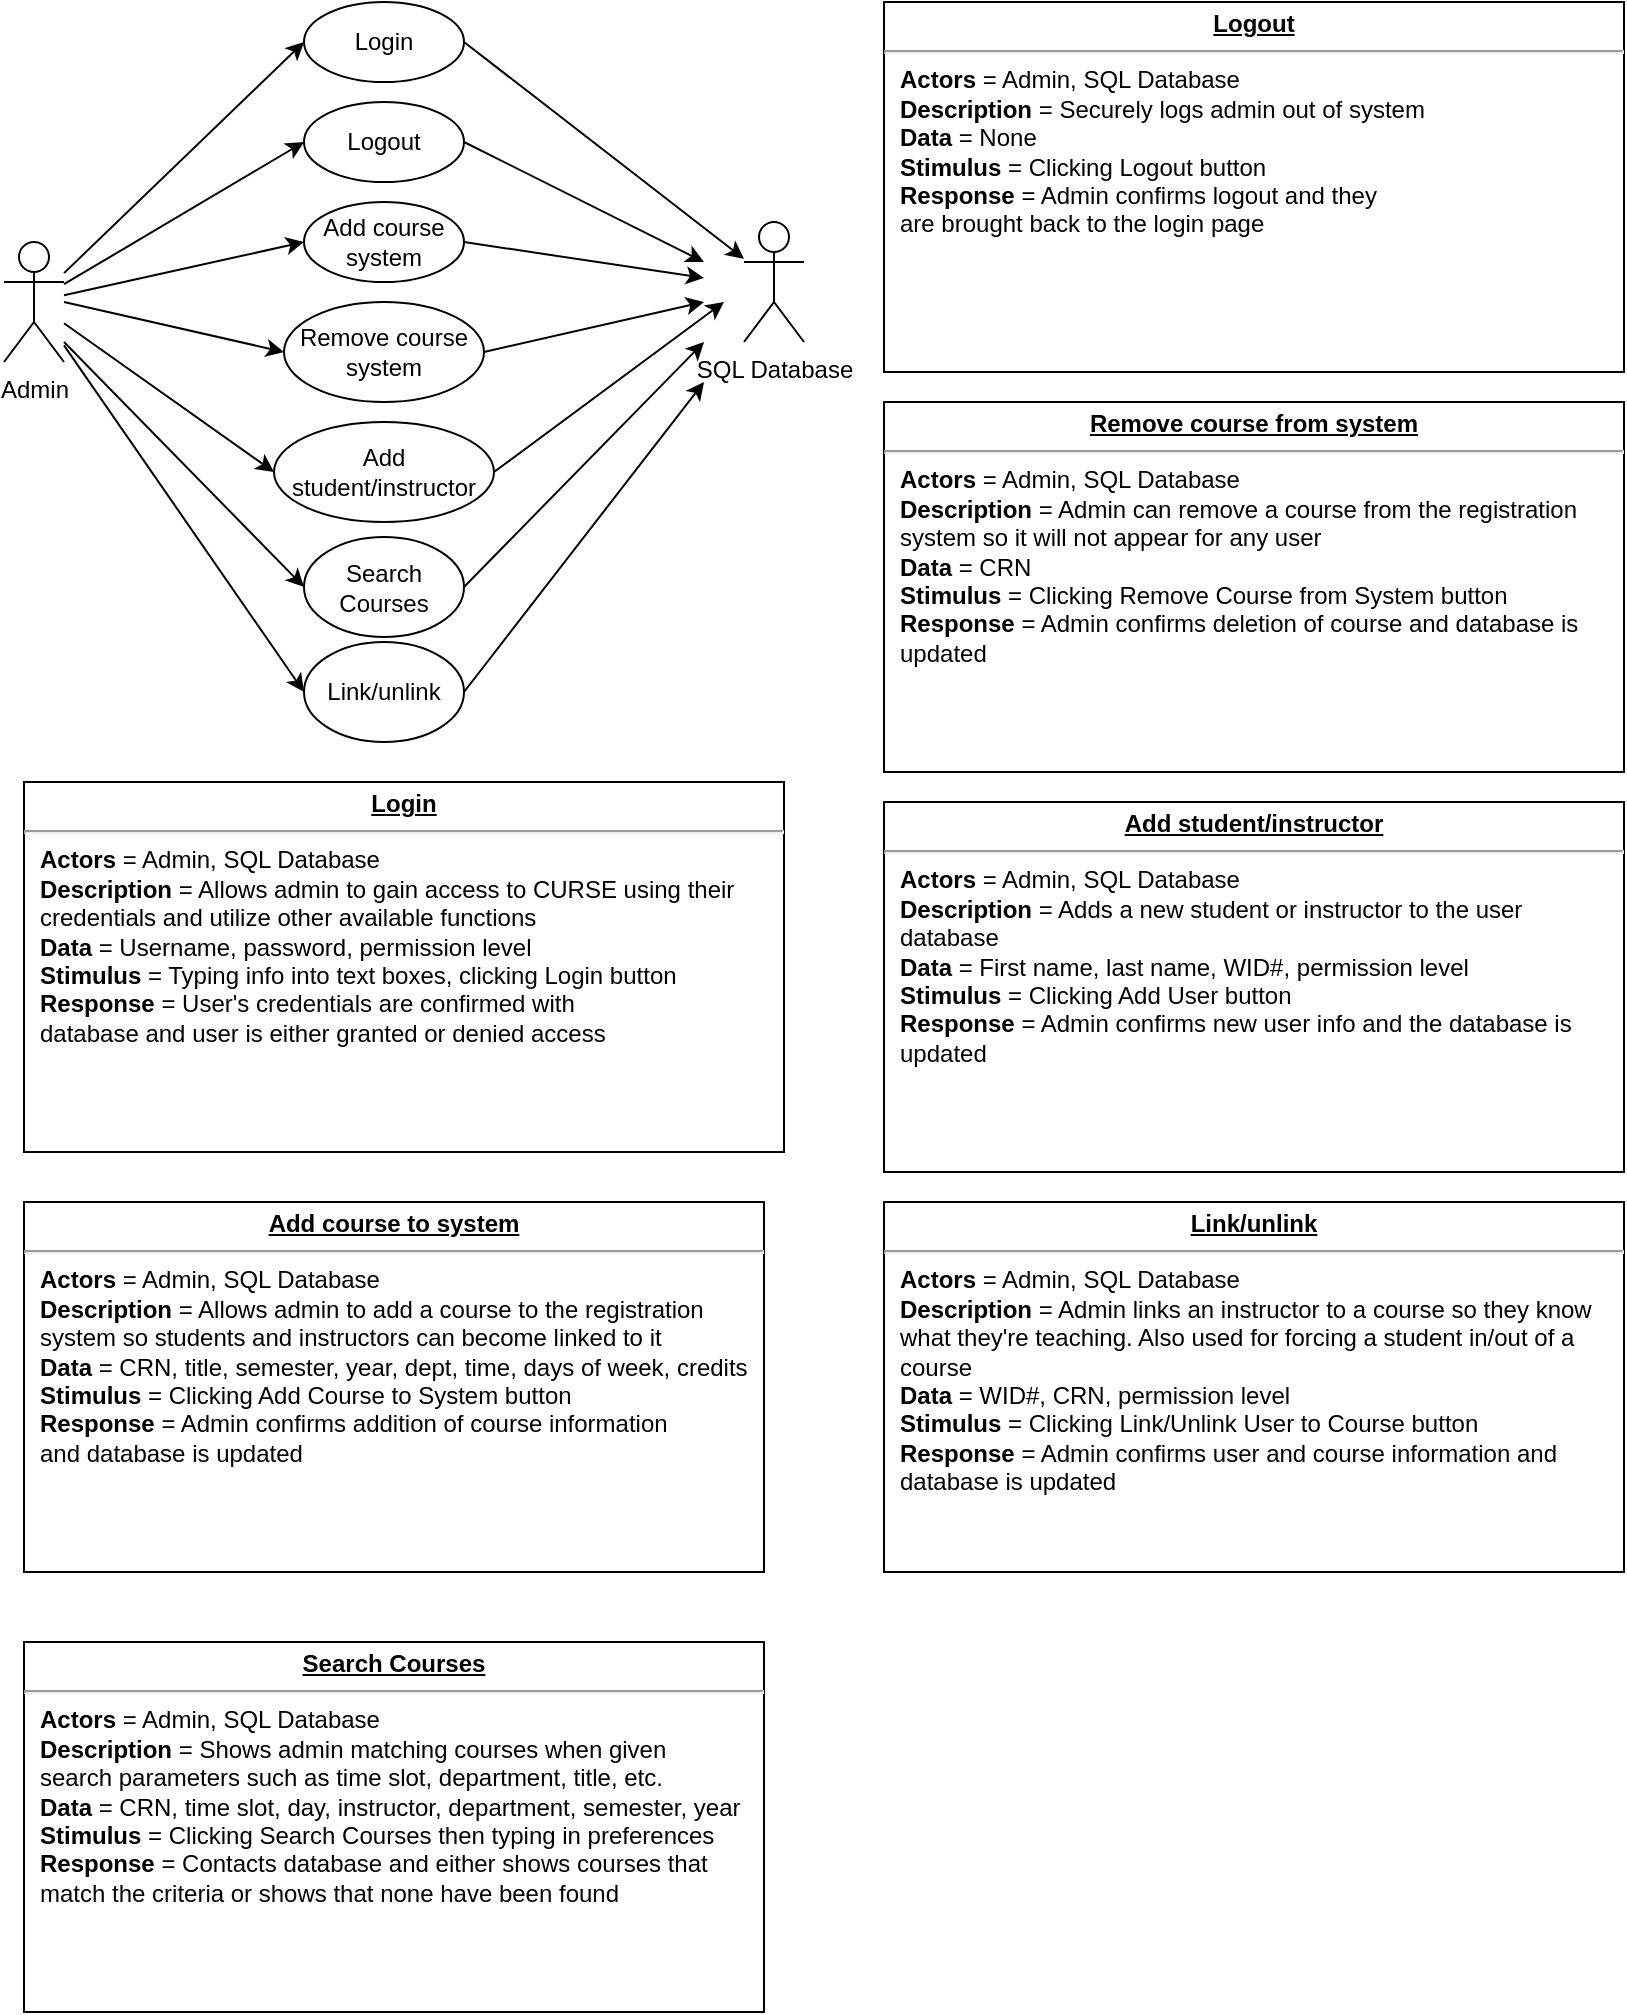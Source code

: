 <mxfile version="13.4.9" type="github">
  <diagram id="UPm1YwOWUhs9PoYvbO52" name="Page-1">
    <mxGraphModel dx="788" dy="800" grid="1" gridSize="10" guides="1" tooltips="1" connect="1" arrows="1" fold="1" page="1" pageScale="1" pageWidth="850" pageHeight="1100" math="0" shadow="0">
      <root>
        <mxCell id="0" />
        <mxCell id="1" parent="0" />
        <mxCell id="OSFX77Gv0Drbep74xwIW-1" value="Admin" style="shape=umlActor;verticalLabelPosition=bottom;labelBackgroundColor=#ffffff;verticalAlign=top;html=1;outlineConnect=0;" parent="1" vertex="1">
          <mxGeometry x="10" y="130" width="30" height="60" as="geometry" />
        </mxCell>
        <mxCell id="OSFX77Gv0Drbep74xwIW-2" value="Login" style="ellipse;whiteSpace=wrap;html=1;" parent="1" vertex="1">
          <mxGeometry x="160" y="10" width="80" height="40" as="geometry" />
        </mxCell>
        <mxCell id="OSFX77Gv0Drbep74xwIW-3" value="" style="endArrow=classic;html=1;entryX=0;entryY=0.5;entryDx=0;entryDy=0;" parent="1" source="OSFX77Gv0Drbep74xwIW-1" target="OSFX77Gv0Drbep74xwIW-2" edge="1">
          <mxGeometry width="50" height="50" relative="1" as="geometry">
            <mxPoint x="210" y="210" as="sourcePoint" />
            <mxPoint x="260" y="160" as="targetPoint" />
          </mxGeometry>
        </mxCell>
        <mxCell id="OSFX77Gv0Drbep74xwIW-4" value="" style="endArrow=classic;html=1;entryX=0;entryY=0.5;entryDx=0;entryDy=0;" parent="1" source="OSFX77Gv0Drbep74xwIW-1" target="OSFX77Gv0Drbep74xwIW-5" edge="1">
          <mxGeometry width="50" height="50" relative="1" as="geometry">
            <mxPoint x="140" y="190" as="sourcePoint" />
            <mxPoint x="160" y="120" as="targetPoint" />
          </mxGeometry>
        </mxCell>
        <mxCell id="OSFX77Gv0Drbep74xwIW-5" value="Add course system" style="ellipse;whiteSpace=wrap;html=1;" parent="1" vertex="1">
          <mxGeometry x="160" y="110" width="80" height="40" as="geometry" />
        </mxCell>
        <mxCell id="OSFX77Gv0Drbep74xwIW-6" value="Add student/instructor" style="ellipse;whiteSpace=wrap;html=1;" parent="1" vertex="1">
          <mxGeometry x="145" y="220" width="110" height="50" as="geometry" />
        </mxCell>
        <mxCell id="OSFX77Gv0Drbep74xwIW-7" value="" style="endArrow=classic;html=1;entryX=0;entryY=0.5;entryDx=0;entryDy=0;" parent="1" source="OSFX77Gv0Drbep74xwIW-1" target="OSFX77Gv0Drbep74xwIW-6" edge="1">
          <mxGeometry width="50" height="50" relative="1" as="geometry">
            <mxPoint x="100" y="240" as="sourcePoint" />
            <mxPoint x="150" y="190" as="targetPoint" />
          </mxGeometry>
        </mxCell>
        <mxCell id="OSFX77Gv0Drbep74xwIW-8" value="Logout" style="ellipse;whiteSpace=wrap;html=1;" parent="1" vertex="1">
          <mxGeometry x="160" y="60" width="80" height="40" as="geometry" />
        </mxCell>
        <mxCell id="OSFX77Gv0Drbep74xwIW-9" value="" style="endArrow=classic;html=1;entryX=0;entryY=0.5;entryDx=0;entryDy=0;" parent="1" source="OSFX77Gv0Drbep74xwIW-1" target="OSFX77Gv0Drbep74xwIW-8" edge="1">
          <mxGeometry width="50" height="50" relative="1" as="geometry">
            <mxPoint x="90" y="130" as="sourcePoint" />
            <mxPoint x="140" y="80" as="targetPoint" />
          </mxGeometry>
        </mxCell>
        <mxCell id="OSFX77Gv0Drbep74xwIW-12" value="" style="endArrow=classic;html=1;entryX=0;entryY=0.5;entryDx=0;entryDy=0;" parent="1" source="OSFX77Gv0Drbep74xwIW-1" target="OSFX77Gv0Drbep74xwIW-25" edge="1">
          <mxGeometry width="50" height="50" relative="1" as="geometry">
            <mxPoint x="110" y="230" as="sourcePoint" />
            <mxPoint x="160" y="270" as="targetPoint" />
          </mxGeometry>
        </mxCell>
        <mxCell id="OSFX77Gv0Drbep74xwIW-14" value="SQL Database" style="shape=umlActor;verticalLabelPosition=bottom;labelBackgroundColor=#ffffff;verticalAlign=top;html=1;" parent="1" vertex="1">
          <mxGeometry x="380" y="120" width="30" height="60" as="geometry" />
        </mxCell>
        <mxCell id="OSFX77Gv0Drbep74xwIW-15" value="" style="endArrow=classic;html=1;exitX=1;exitY=0.5;exitDx=0;exitDy=0;" parent="1" source="OSFX77Gv0Drbep74xwIW-5" edge="1">
          <mxGeometry width="50" height="50" relative="1" as="geometry">
            <mxPoint x="280" y="140" as="sourcePoint" />
            <mxPoint x="360" y="148" as="targetPoint" />
          </mxGeometry>
        </mxCell>
        <mxCell id="OSFX77Gv0Drbep74xwIW-16" value="" style="endArrow=classic;html=1;exitX=1;exitY=0.5;exitDx=0;exitDy=0;" parent="1" source="OSFX77Gv0Drbep74xwIW-25" edge="1">
          <mxGeometry width="50" height="50" relative="1" as="geometry">
            <mxPoint x="240" y="270" as="sourcePoint" />
            <mxPoint x="360" y="200" as="targetPoint" />
          </mxGeometry>
        </mxCell>
        <mxCell id="OSFX77Gv0Drbep74xwIW-17" value="" style="endArrow=classic;html=1;exitX=1;exitY=0.5;exitDx=0;exitDy=0;" parent="1" source="OSFX77Gv0Drbep74xwIW-6" edge="1">
          <mxGeometry width="50" height="50" relative="1" as="geometry">
            <mxPoint x="260" y="200" as="sourcePoint" />
            <mxPoint x="370" y="160" as="targetPoint" />
          </mxGeometry>
        </mxCell>
        <mxCell id="OSFX77Gv0Drbep74xwIW-19" value="" style="endArrow=classic;html=1;exitX=1;exitY=0.5;exitDx=0;exitDy=0;" parent="1" source="OSFX77Gv0Drbep74xwIW-2" target="OSFX77Gv0Drbep74xwIW-14" edge="1">
          <mxGeometry width="50" height="50" relative="1" as="geometry">
            <mxPoint x="320" y="90" as="sourcePoint" />
            <mxPoint x="370" y="40" as="targetPoint" />
          </mxGeometry>
        </mxCell>
        <mxCell id="OSFX77Gv0Drbep74xwIW-20" value="" style="endArrow=classic;html=1;exitX=1;exitY=0.5;exitDx=0;exitDy=0;" parent="1" source="OSFX77Gv0Drbep74xwIW-8" edge="1">
          <mxGeometry width="50" height="50" relative="1" as="geometry">
            <mxPoint x="400" y="90" as="sourcePoint" />
            <mxPoint x="360" y="140" as="targetPoint" />
          </mxGeometry>
        </mxCell>
        <mxCell id="OSFX77Gv0Drbep74xwIW-21" value="Remove course system" style="ellipse;whiteSpace=wrap;html=1;" parent="1" vertex="1">
          <mxGeometry x="150" y="160" width="100" height="50" as="geometry" />
        </mxCell>
        <mxCell id="OSFX77Gv0Drbep74xwIW-22" value="" style="endArrow=classic;html=1;entryX=0;entryY=0.5;entryDx=0;entryDy=0;" parent="1" target="OSFX77Gv0Drbep74xwIW-21" edge="1">
          <mxGeometry width="50" height="50" relative="1" as="geometry">
            <mxPoint x="40" y="160" as="sourcePoint" />
            <mxPoint x="130" y="160" as="targetPoint" />
          </mxGeometry>
        </mxCell>
        <mxCell id="OSFX77Gv0Drbep74xwIW-23" value="" style="endArrow=classic;html=1;exitX=1;exitY=0.5;exitDx=0;exitDy=0;" parent="1" source="OSFX77Gv0Drbep74xwIW-21" edge="1">
          <mxGeometry width="50" height="50" relative="1" as="geometry">
            <mxPoint x="260" y="200" as="sourcePoint" />
            <mxPoint x="360" y="160" as="targetPoint" />
          </mxGeometry>
        </mxCell>
        <mxCell id="OSFX77Gv0Drbep74xwIW-25" value="Link/unlink" style="ellipse;whiteSpace=wrap;html=1;" parent="1" vertex="1">
          <mxGeometry x="160" y="330" width="80" height="50" as="geometry" />
        </mxCell>
        <mxCell id="OSFX77Gv0Drbep74xwIW-26" value="&lt;p style=&quot;margin: 0px ; margin-top: 4px ; text-align: center ; text-decoration: underline&quot;&gt;&lt;b&gt;Login&lt;/b&gt;&lt;br&gt;&lt;/p&gt;&lt;hr&gt;&lt;p style=&quot;margin: 0px ; margin-left: 8px&quot;&gt;&lt;b&gt;Actors &lt;/b&gt;= Admin, SQL Database&lt;br&gt;&lt;b&gt;Description &lt;/b&gt;= Allows admin to gain access to CURSE using their &lt;br&gt;credentials and utilize other available functions&lt;br&gt;&lt;/p&gt;&lt;p style=&quot;margin: 0px ; margin-left: 8px&quot;&gt;&lt;b&gt;Data &lt;/b&gt;= Username, password, permission level&lt;br&gt;&lt;/p&gt;&lt;p style=&quot;margin: 0px ; margin-left: 8px&quot;&gt;&lt;b&gt;Stimulus &lt;/b&gt;= Typing info into text boxes, clicking Login button&lt;br&gt;&lt;/p&gt;&lt;p style=&quot;margin: 0px ; margin-left: 8px&quot;&gt;&lt;b&gt;Response &lt;/b&gt;= User&#39;s credentials are confirmed with &lt;br&gt;database and user is either granted or denied access&lt;br&gt;&lt;/p&gt;" style="verticalAlign=top;align=left;overflow=fill;fontSize=12;fontFamily=Helvetica;html=1;" parent="1" vertex="1">
          <mxGeometry x="20" y="400" width="380" height="185" as="geometry" />
        </mxCell>
        <mxCell id="OSFX77Gv0Drbep74xwIW-27" value="&lt;p style=&quot;margin: 0px ; margin-top: 4px ; text-align: center ; text-decoration: underline&quot;&gt;&lt;b&gt;Logout&lt;/b&gt;&lt;br&gt;&lt;/p&gt;&lt;hr&gt;&lt;p style=&quot;margin: 0px ; margin-left: 8px&quot;&gt;&lt;b&gt;Actors &lt;/b&gt;= Admin, SQL Database&lt;br&gt;&lt;b&gt;Description &lt;/b&gt;= Securely logs admin out of system &lt;br&gt;&lt;/p&gt;&lt;p style=&quot;margin: 0px ; margin-left: 8px&quot;&gt;&lt;b&gt;Data &lt;/b&gt;= None&lt;br&gt;&lt;/p&gt;&lt;p style=&quot;margin: 0px ; margin-left: 8px&quot;&gt;&lt;b&gt;Stimulus &lt;/b&gt;= Clicking Logout button&lt;br&gt;&lt;/p&gt;&lt;p style=&quot;margin: 0px ; margin-left: 8px&quot;&gt;&lt;b&gt;Response &lt;/b&gt;= Admin confirms logout and they&lt;br&gt;are brought back to the login page&lt;/p&gt;" style="verticalAlign=top;align=left;overflow=fill;fontSize=12;fontFamily=Helvetica;html=1;" parent="1" vertex="1">
          <mxGeometry x="450" y="10" width="370" height="185" as="geometry" />
        </mxCell>
        <mxCell id="OSFX77Gv0Drbep74xwIW-28" value="&lt;p style=&quot;margin: 0px ; margin-top: 4px ; text-align: center ; text-decoration: underline&quot;&gt;&lt;b&gt;Add course to system&lt;/b&gt;&lt;br&gt;&lt;/p&gt;&lt;hr&gt;&lt;p style=&quot;margin: 0px ; margin-left: 8px&quot;&gt;&lt;b&gt;Actors &lt;/b&gt;= Admin, SQL Database&lt;br&gt;&lt;b&gt;Description &lt;/b&gt;= Allows admin to add a course to the registration&lt;br&gt;system so students and instructors can become linked to it&lt;br&gt;&lt;/p&gt;&lt;p style=&quot;margin: 0px ; margin-left: 8px&quot;&gt;&lt;b&gt;Data &lt;/b&gt;= CRN, title, semester, year, dept, time, days of week, credits&lt;br&gt;&lt;/p&gt;&lt;p style=&quot;margin: 0px ; margin-left: 8px&quot;&gt;&lt;b&gt;Stimulus &lt;/b&gt;= Clicking Add Course to System button&lt;br&gt;&lt;/p&gt;&lt;p style=&quot;margin: 0px ; margin-left: 8px&quot;&gt;&lt;b&gt;Response &lt;/b&gt;= Admin confirms addition of course information&lt;/p&gt;&lt;p style=&quot;margin: 0px ; margin-left: 8px&quot;&gt;and database is updated&lt;br&gt;&lt;/p&gt;" style="verticalAlign=top;align=left;overflow=fill;fontSize=12;fontFamily=Helvetica;html=1;" parent="1" vertex="1">
          <mxGeometry x="20" y="610" width="370" height="185" as="geometry" />
        </mxCell>
        <mxCell id="OSFX77Gv0Drbep74xwIW-29" value="&lt;p style=&quot;margin: 0px ; margin-top: 4px ; text-align: center ; text-decoration: underline&quot;&gt;&lt;b&gt;Remove course from system&lt;/b&gt;&lt;br&gt;&lt;/p&gt;&lt;hr&gt;&lt;p style=&quot;margin: 0px ; margin-left: 8px&quot;&gt;&lt;b&gt;Actors &lt;/b&gt;= Admin, SQL Database&lt;br&gt;&lt;b&gt;Description &lt;/b&gt;= Admin can remove a course from the registration &lt;br&gt;system so it will not appear for any user&lt;br&gt;&lt;/p&gt;&lt;p style=&quot;margin: 0px ; margin-left: 8px&quot;&gt;&lt;b&gt;Data &lt;/b&gt;= CRN&lt;br&gt;&lt;/p&gt;&lt;p style=&quot;margin: 0px ; margin-left: 8px&quot;&gt;&lt;b&gt;Stimulus &lt;/b&gt;= Clicking Remove Course from System button&lt;br&gt;&lt;/p&gt;&lt;p style=&quot;margin: 0px ; margin-left: 8px&quot;&gt;&lt;b&gt;Response &lt;/b&gt;= Admin confirms deletion of course and database is&lt;br&gt;updated&lt;br&gt;&lt;/p&gt;" style="verticalAlign=top;align=left;overflow=fill;fontSize=12;fontFamily=Helvetica;html=1;" parent="1" vertex="1">
          <mxGeometry x="450" y="210" width="370" height="185" as="geometry" />
        </mxCell>
        <mxCell id="OSFX77Gv0Drbep74xwIW-30" value="&lt;p style=&quot;margin: 0px ; margin-top: 4px ; text-align: center ; text-decoration: underline&quot;&gt;&lt;b&gt;Link/unlink&lt;/b&gt;&lt;br&gt;&lt;/p&gt;&lt;hr&gt;&lt;p style=&quot;margin: 0px ; margin-left: 8px&quot;&gt;&lt;b&gt;Actors &lt;/b&gt;= Admin, SQL Database&lt;br&gt;&lt;b&gt;Description &lt;/b&gt;= Admin links an instructor to a course so they know &lt;br&gt;what they&#39;re teaching. Also used for forcing a student in/out of a &lt;br&gt;course&lt;br&gt;&lt;/p&gt;&lt;p style=&quot;margin: 0px ; margin-left: 8px&quot;&gt;&lt;b&gt;Data &lt;/b&gt;= WID#, CRN, permission level&lt;br&gt;&lt;/p&gt;&lt;p style=&quot;margin: 0px ; margin-left: 8px&quot;&gt;&lt;b&gt;Stimulus &lt;/b&gt;= Clicking Link/Unlink User to Course button&lt;br&gt;&lt;/p&gt;&lt;p style=&quot;margin: 0px ; margin-left: 8px&quot;&gt;&lt;b&gt;Response &lt;/b&gt;= Admin confirms user and course information and&lt;br&gt; database is updated&lt;br&gt;&lt;/p&gt;" style="verticalAlign=top;align=left;overflow=fill;fontSize=12;fontFamily=Helvetica;html=1;" parent="1" vertex="1">
          <mxGeometry x="450" y="610" width="370" height="185" as="geometry" />
        </mxCell>
        <mxCell id="OSFX77Gv0Drbep74xwIW-31" value="&lt;p style=&quot;margin: 0px ; margin-top: 4px ; text-align: center ; text-decoration: underline&quot;&gt;&lt;b&gt;Add student/instructor&lt;/b&gt;&lt;br&gt;&lt;/p&gt;&lt;hr&gt;&lt;p style=&quot;margin: 0px ; margin-left: 8px&quot;&gt;&lt;b&gt;Actors &lt;/b&gt;= Admin, SQL Database&lt;br&gt;&lt;b&gt;Description &lt;/b&gt;= Adds a new student or instructor to the user &lt;br&gt;database &lt;br&gt;&lt;/p&gt;&lt;p style=&quot;margin: 0px ; margin-left: 8px&quot;&gt;&lt;b&gt;Data &lt;/b&gt;= First name, last name, WID#, permission level&lt;/p&gt;&lt;p style=&quot;margin: 0px ; margin-left: 8px&quot;&gt;&lt;b&gt;Stimulus &lt;/b&gt;= Clicking Add User button&lt;br&gt;&lt;/p&gt;&lt;p style=&quot;margin: 0px ; margin-left: 8px&quot;&gt;&lt;b&gt;Response &lt;/b&gt;= Admin confirms new user info and the database is&lt;br&gt;updated&lt;/p&gt;" style="verticalAlign=top;align=left;overflow=fill;fontSize=12;fontFamily=Helvetica;html=1;" parent="1" vertex="1">
          <mxGeometry x="450" y="410" width="370" height="185" as="geometry" />
        </mxCell>
        <mxCell id="f9xc22tMQSOGh1_FFSRE-1" value="&lt;p style=&quot;margin: 0px ; margin-top: 4px ; text-align: center ; text-decoration: underline&quot;&gt;&lt;b&gt;Add course to system&lt;/b&gt;&lt;br&gt;&lt;/p&gt;&lt;hr&gt;&lt;p style=&quot;margin: 0px ; margin-left: 8px&quot;&gt;&lt;b&gt;Actors &lt;/b&gt;= Admin, SQL Database&lt;br&gt;&lt;b&gt;Description &lt;/b&gt;= Allows admin to add a course to the registration&lt;br&gt;system so students and instructors can become linked to it&lt;br&gt;&lt;/p&gt;&lt;p style=&quot;margin: 0px ; margin-left: 8px&quot;&gt;&lt;b&gt;Data &lt;/b&gt;= CRN, title, semester, year, dept, time, days of week, credits&lt;br&gt;&lt;/p&gt;&lt;p style=&quot;margin: 0px ; margin-left: 8px&quot;&gt;&lt;b&gt;Stimulus &lt;/b&gt;= Clicking Add Course to System button&lt;br&gt;&lt;/p&gt;&lt;p style=&quot;margin: 0px ; margin-left: 8px&quot;&gt;&lt;b&gt;Response &lt;/b&gt;= Admin confirms addition of course information&lt;/p&gt;&lt;p style=&quot;margin: 0px ; margin-left: 8px&quot;&gt;and database is updated&lt;br&gt;&lt;/p&gt;" style="verticalAlign=top;align=left;overflow=fill;fontSize=12;fontFamily=Helvetica;html=1;" vertex="1" parent="1">
          <mxGeometry x="20" y="610" width="370" height="185" as="geometry" />
        </mxCell>
        <mxCell id="f9xc22tMQSOGh1_FFSRE-2" value="&lt;p style=&quot;margin: 0px ; margin-top: 4px ; text-align: center ; text-decoration: underline&quot;&gt;&lt;b&gt;Search Courses&lt;/b&gt;&lt;br&gt;&lt;/p&gt;&lt;hr&gt;&lt;p style=&quot;margin: 0px ; margin-left: 8px&quot;&gt;&lt;b&gt;Actors &lt;/b&gt;= Admin, SQL Database&lt;br&gt;&lt;b&gt;Description &lt;/b&gt;= Shows admin matching courses when given &lt;br&gt;search parameters such as time slot, department, title, etc.&lt;br&gt;&lt;/p&gt;&lt;p style=&quot;margin: 0px ; margin-left: 8px&quot;&gt;&lt;b&gt;Data &lt;/b&gt;= CRN, time slot, day, instructor, department, semester, year&lt;br&gt;&lt;/p&gt;&lt;p style=&quot;margin: 0px ; margin-left: 8px&quot;&gt;&lt;b&gt;Stimulus &lt;/b&gt;= Clicking Search Courses then typing in preferences&lt;br&gt;&lt;/p&gt;&lt;p style=&quot;margin: 0px ; margin-left: 8px&quot;&gt;&lt;b&gt;Response &lt;/b&gt;= Contacts database and either shows courses that&lt;br&gt;match the criteria or shows that none have been found&lt;br&gt;&lt;/p&gt;" style="verticalAlign=top;align=left;overflow=fill;fontSize=12;fontFamily=Helvetica;html=1;" vertex="1" parent="1">
          <mxGeometry x="20" y="830" width="370" height="185" as="geometry" />
        </mxCell>
        <mxCell id="f9xc22tMQSOGh1_FFSRE-3" value="Search Courses" style="ellipse;whiteSpace=wrap;html=1;" vertex="1" parent="1">
          <mxGeometry x="160" y="277.5" width="80" height="50" as="geometry" />
        </mxCell>
        <mxCell id="f9xc22tMQSOGh1_FFSRE-4" value="" style="endArrow=classic;html=1;entryX=0;entryY=0.5;entryDx=0;entryDy=0;" edge="1" parent="1" target="f9xc22tMQSOGh1_FFSRE-3">
          <mxGeometry width="50" height="50" relative="1" as="geometry">
            <mxPoint x="40" y="180" as="sourcePoint" />
            <mxPoint x="150" y="240" as="targetPoint" />
          </mxGeometry>
        </mxCell>
        <mxCell id="f9xc22tMQSOGh1_FFSRE-5" value="" style="endArrow=classic;html=1;exitX=1;exitY=0.5;exitDx=0;exitDy=0;" edge="1" parent="1" source="f9xc22tMQSOGh1_FFSRE-3">
          <mxGeometry width="50" height="50" relative="1" as="geometry">
            <mxPoint x="320" y="290" as="sourcePoint" />
            <mxPoint x="360" y="180" as="targetPoint" />
          </mxGeometry>
        </mxCell>
      </root>
    </mxGraphModel>
  </diagram>
</mxfile>
